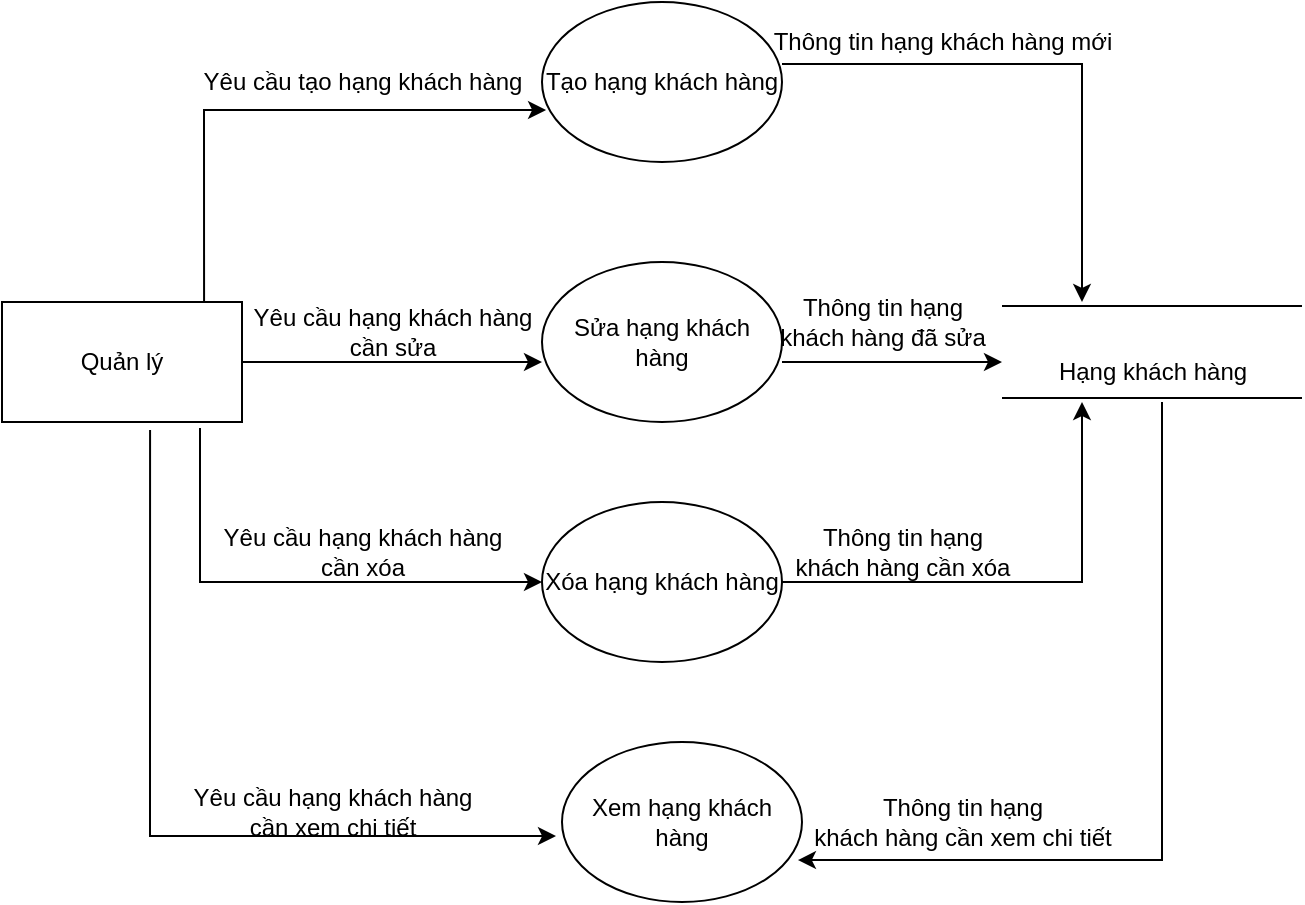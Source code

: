 <mxfile version="16.0.3" type="google"><diagram id="g_9WVisJItAgWcDuNEhw" name="Page-1"><mxGraphModel dx="868" dy="425" grid="1" gridSize="10" guides="1" tooltips="1" connect="1" arrows="1" fold="1" page="1" pageScale="1" pageWidth="827" pageHeight="1169" math="0" shadow="0"><root><mxCell id="0"/><mxCell id="1" parent="0"/><mxCell id="vuecYB9_UdvrAaUezABw-1" value="Tạo hạng khách hàng" style="ellipse;whiteSpace=wrap;html=1;" vertex="1" parent="1"><mxGeometry x="330" y="200" width="120" height="80" as="geometry"/></mxCell><mxCell id="vuecYB9_UdvrAaUezABw-2" value="Quản lý" style="rounded=0;whiteSpace=wrap;html=1;" vertex="1" parent="1"><mxGeometry x="60" y="350" width="120" height="60" as="geometry"/></mxCell><mxCell id="vuecYB9_UdvrAaUezABw-3" value="Sửa hạng khách hàng" style="ellipse;whiteSpace=wrap;html=1;" vertex="1" parent="1"><mxGeometry x="330" y="330" width="120" height="80" as="geometry"/></mxCell><mxCell id="vuecYB9_UdvrAaUezABw-4" value="Xóa hạng khách hàng&lt;span style=&quot;color: rgba(0 , 0 , 0 , 0) ; font-family: monospace ; font-size: 0px&quot;&gt;%3CmxGraphModel%3E%3Croot%3E%3CmxCell%20id%3D%220%22%2F%3E%3CmxCell%20id%3D%221%22%20parent%3D%220%22%2F%3E%3CmxCell%20id%3D%222%22%20value%3D%22%22%20style%3D%22endArrow%3Dclassic%3Bhtml%3D1%3Brounded%3D0%3BexitX%3D1.083%3BexitY%3D0.65%3BexitDx%3D0%3BexitDy%3D0%3BexitPerimeter%3D0%3BentryX%3D0.925%3BentryY%3D0.863%3BentryDx%3D0%3BentryDy%3D0%3BentryPerimeter%3D0%3B%22%20edge%3D%221%22%20parent%3D%221%22%3E%3CmxGeometry%20width%3D%2250%22%20height%3D%2250%22%20relative%3D%221%22%20as%3D%22geometry%22%3E%3CmxPoint%20x%3D%22474.98%22%20y%3D%2223%22%20as%3D%22sourcePoint%22%2F%3E%3CmxPoint%20x%3D%22471%22%20y%3D%22599.04%22%20as%3D%22targetPoint%22%2F%3E%3CArray%20as%3D%22points%22%3E%3CmxPoint%20x%3D%22800%22%20y%3D%2223%22%2F%3E%3CmxPoint%20x%3D%22800%22%20y%3D%22599%22%2F%3E%3C%2FArray%3E%3C%2FmxGeometry%3E%3C%2FmxCell%3E%3C%2Froot%3E%3C%2FmxGraphModel%3E&lt;/span&gt;" style="ellipse;whiteSpace=wrap;html=1;" vertex="1" parent="1"><mxGeometry x="330" y="450" width="120" height="80" as="geometry"/></mxCell><mxCell id="vuecYB9_UdvrAaUezABw-5" value="Xem hạng khách hàng" style="ellipse;whiteSpace=wrap;html=1;" vertex="1" parent="1"><mxGeometry x="340" y="570" width="120" height="80" as="geometry"/></mxCell><mxCell id="vuecYB9_UdvrAaUezABw-6" value="" style="shape=link;html=1;rounded=0;width=46;" edge="1" parent="1"><mxGeometry relative="1" as="geometry"><mxPoint x="560" y="375" as="sourcePoint"/><mxPoint x="710" y="375" as="targetPoint"/></mxGeometry></mxCell><mxCell id="vuecYB9_UdvrAaUezABw-7" value="Hạng khách hàng" style="text;html=1;align=center;verticalAlign=middle;resizable=0;points=[];autosize=1;strokeColor=none;fillColor=none;" vertex="1" parent="1"><mxGeometry x="580" y="375" width="110" height="20" as="geometry"/></mxCell><mxCell id="vuecYB9_UdvrAaUezABw-8" value="" style="endArrow=classic;html=1;rounded=0;entryX=0.017;entryY=0.675;entryDx=0;entryDy=0;entryPerimeter=0;exitX=0.842;exitY=0;exitDx=0;exitDy=0;exitPerimeter=0;" edge="1" parent="1" source="vuecYB9_UdvrAaUezABw-2" target="vuecYB9_UdvrAaUezABw-1"><mxGeometry width="50" height="50" relative="1" as="geometry"><mxPoint x="220" y="340" as="sourcePoint"/><mxPoint x="450" y="320" as="targetPoint"/><Array as="points"><mxPoint x="161" y="254"/><mxPoint x="220" y="254"/></Array></mxGeometry></mxCell><mxCell id="vuecYB9_UdvrAaUezABw-9" value="Yêu cầu tạo hạng khách hàng" style="text;html=1;align=center;verticalAlign=middle;resizable=0;points=[];autosize=1;strokeColor=none;fillColor=none;" vertex="1" parent="1"><mxGeometry x="155" y="230" width="170" height="20" as="geometry"/></mxCell><mxCell id="vuecYB9_UdvrAaUezABw-10" value="" style="endArrow=classic;html=1;rounded=0;exitX=1;exitY=0.388;exitDx=0;exitDy=0;exitPerimeter=0;" edge="1" parent="1" source="vuecYB9_UdvrAaUezABw-1"><mxGeometry width="50" height="50" relative="1" as="geometry"><mxPoint x="400" y="370" as="sourcePoint"/><mxPoint x="600" y="350" as="targetPoint"/><Array as="points"><mxPoint x="600" y="231"/></Array></mxGeometry></mxCell><mxCell id="vuecYB9_UdvrAaUezABw-11" value="Thông tin hạng khách hàng mới" style="text;html=1;align=center;verticalAlign=middle;resizable=0;points=[];autosize=1;strokeColor=none;fillColor=none;" vertex="1" parent="1"><mxGeometry x="440" y="210" width="180" height="20" as="geometry"/></mxCell><mxCell id="vuecYB9_UdvrAaUezABw-12" value="" style="endArrow=classic;html=1;rounded=0;exitX=1;exitY=0.5;exitDx=0;exitDy=0;" edge="1" parent="1" source="vuecYB9_UdvrAaUezABw-2"><mxGeometry width="50" height="50" relative="1" as="geometry"><mxPoint x="400" y="370" as="sourcePoint"/><mxPoint x="330" y="380" as="targetPoint"/></mxGeometry></mxCell><mxCell id="vuecYB9_UdvrAaUezABw-13" value="Yêu cầu hạng khách hàng &lt;br&gt;cần sửa" style="text;html=1;align=center;verticalAlign=middle;resizable=0;points=[];autosize=1;strokeColor=none;fillColor=none;" vertex="1" parent="1"><mxGeometry x="180" y="350" width="150" height="30" as="geometry"/></mxCell><mxCell id="vuecYB9_UdvrAaUezABw-14" value="" style="endArrow=classic;html=1;rounded=0;exitX=1;exitY=0.625;exitDx=0;exitDy=0;exitPerimeter=0;" edge="1" parent="1" source="vuecYB9_UdvrAaUezABw-3"><mxGeometry width="50" height="50" relative="1" as="geometry"><mxPoint x="400" y="360" as="sourcePoint"/><mxPoint x="560" y="380" as="targetPoint"/></mxGeometry></mxCell><mxCell id="vuecYB9_UdvrAaUezABw-15" value="Thông tin hạng &lt;br&gt;khách hàng đã sửa" style="text;html=1;align=center;verticalAlign=middle;resizable=0;points=[];autosize=1;strokeColor=none;fillColor=none;" vertex="1" parent="1"><mxGeometry x="440" y="345" width="120" height="30" as="geometry"/></mxCell><mxCell id="vuecYB9_UdvrAaUezABw-16" value="" style="endArrow=classic;html=1;rounded=0;exitX=0.825;exitY=1.05;exitDx=0;exitDy=0;exitPerimeter=0;entryX=0;entryY=0.5;entryDx=0;entryDy=0;" edge="1" parent="1" source="vuecYB9_UdvrAaUezABw-2" target="vuecYB9_UdvrAaUezABw-4"><mxGeometry width="50" height="50" relative="1" as="geometry"><mxPoint x="150" y="480" as="sourcePoint"/><mxPoint x="200" y="430" as="targetPoint"/><Array as="points"><mxPoint x="159" y="490"/></Array></mxGeometry></mxCell><mxCell id="vuecYB9_UdvrAaUezABw-17" value="Yêu cầu hạng khách hàng &lt;br&gt;cần xóa" style="text;html=1;align=center;verticalAlign=middle;resizable=0;points=[];autosize=1;strokeColor=none;fillColor=none;" vertex="1" parent="1"><mxGeometry x="165" y="460" width="150" height="30" as="geometry"/></mxCell><mxCell id="vuecYB9_UdvrAaUezABw-18" value="" style="endArrow=classic;html=1;rounded=0;exitX=1;exitY=0.5;exitDx=0;exitDy=0;" edge="1" parent="1" source="vuecYB9_UdvrAaUezABw-4"><mxGeometry width="50" height="50" relative="1" as="geometry"><mxPoint x="550" y="450" as="sourcePoint"/><mxPoint x="600" y="400" as="targetPoint"/><Array as="points"><mxPoint x="600" y="490"/></Array></mxGeometry></mxCell><mxCell id="vuecYB9_UdvrAaUezABw-19" value="Thông tin hạng &lt;br&gt;khách hàng cần xóa" style="text;html=1;align=center;verticalAlign=middle;resizable=0;points=[];autosize=1;strokeColor=none;fillColor=none;" vertex="1" parent="1"><mxGeometry x="450" y="460" width="120" height="30" as="geometry"/></mxCell><mxCell id="vuecYB9_UdvrAaUezABw-20" value="" style="endArrow=classic;html=1;rounded=0;exitX=0.617;exitY=1.067;exitDx=0;exitDy=0;exitPerimeter=0;entryX=-0.025;entryY=0.588;entryDx=0;entryDy=0;entryPerimeter=0;" edge="1" parent="1" source="vuecYB9_UdvrAaUezABw-2" target="vuecYB9_UdvrAaUezABw-5"><mxGeometry width="50" height="50" relative="1" as="geometry"><mxPoint x="400" y="550" as="sourcePoint"/><mxPoint x="450" y="500" as="targetPoint"/><Array as="points"><mxPoint x="134" y="617"/></Array></mxGeometry></mxCell><mxCell id="vuecYB9_UdvrAaUezABw-21" value="Yêu cầu hạng khách hàng &lt;br&gt;cần xem chi tiết" style="text;html=1;align=center;verticalAlign=middle;resizable=0;points=[];autosize=1;strokeColor=none;fillColor=none;" vertex="1" parent="1"><mxGeometry x="150" y="590" width="150" height="30" as="geometry"/></mxCell><mxCell id="vuecYB9_UdvrAaUezABw-22" value="Thông tin hạng &lt;br&gt;khách hàng cần xem chi tiết" style="text;html=1;align=center;verticalAlign=middle;resizable=0;points=[];autosize=1;strokeColor=none;fillColor=none;" vertex="1" parent="1"><mxGeometry x="460" y="595" width="160" height="30" as="geometry"/></mxCell><mxCell id="vuecYB9_UdvrAaUezABw-23" value="" style="endArrow=classic;html=1;rounded=0;entryX=0.983;entryY=0.738;entryDx=0;entryDy=0;entryPerimeter=0;" edge="1" parent="1" target="vuecYB9_UdvrAaUezABw-5"><mxGeometry width="50" height="50" relative="1" as="geometry"><mxPoint x="640" y="400" as="sourcePoint"/><mxPoint x="450" y="400" as="targetPoint"/><Array as="points"><mxPoint x="640" y="629"/></Array></mxGeometry></mxCell></root></mxGraphModel></diagram></mxfile>